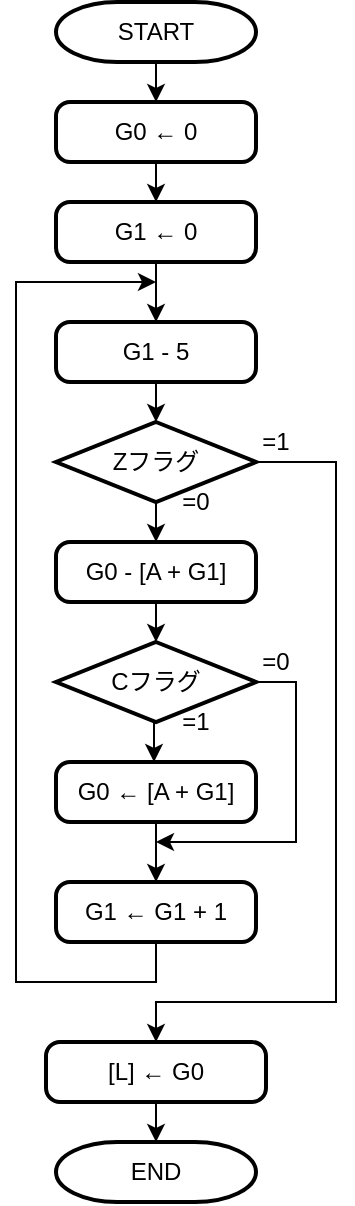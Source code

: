 <mxfile version="14.1.8" type="device"><diagram id="C5RBs43oDa-KdzZeNtuy" name="Page-1"><mxGraphModel dx="946" dy="632" grid="1" gridSize="10" guides="1" tooltips="1" connect="1" arrows="1" fold="1" page="1" pageScale="1" pageWidth="827" pageHeight="1169" math="0" shadow="0"><root><mxCell id="WIyWlLk6GJQsqaUBKTNV-0"/><mxCell id="WIyWlLk6GJQsqaUBKTNV-1" parent="WIyWlLk6GJQsqaUBKTNV-0"/><mxCell id="BvUQYlB5IQSUQrhlXHBE-12" style="edgeStyle=orthogonalEdgeStyle;rounded=0;orthogonalLoop=1;jettySize=auto;html=1;exitX=0.5;exitY=1;exitDx=0;exitDy=0;exitPerimeter=0;entryX=0.5;entryY=0;entryDx=0;entryDy=0;" parent="WIyWlLk6GJQsqaUBKTNV-1" source="BvUQYlB5IQSUQrhlXHBE-0" target="BvUQYlB5IQSUQrhlXHBE-1" edge="1"><mxGeometry relative="1" as="geometry"/></mxCell><mxCell id="BvUQYlB5IQSUQrhlXHBE-0" value="START" style="strokeWidth=2;html=1;shape=mxgraph.flowchart.terminator;whiteSpace=wrap;" parent="WIyWlLk6GJQsqaUBKTNV-1" vertex="1"><mxGeometry x="190" y="40" width="100" height="30" as="geometry"/></mxCell><mxCell id="BvUQYlB5IQSUQrhlXHBE-13" style="edgeStyle=orthogonalEdgeStyle;rounded=0;orthogonalLoop=1;jettySize=auto;html=1;exitX=0.5;exitY=1;exitDx=0;exitDy=0;entryX=0.5;entryY=0;entryDx=0;entryDy=0;" parent="WIyWlLk6GJQsqaUBKTNV-1" source="BvUQYlB5IQSUQrhlXHBE-1" target="c9UrBhZRI1Ck3v0BWUjR-0" edge="1"><mxGeometry relative="1" as="geometry"><mxPoint x="240" y="150" as="targetPoint"/></mxGeometry></mxCell><mxCell id="BvUQYlB5IQSUQrhlXHBE-1" value="G0 ← 0" style="rounded=1;whiteSpace=wrap;html=1;absoluteArcSize=1;arcSize=14;strokeWidth=2;" parent="WIyWlLk6GJQsqaUBKTNV-1" vertex="1"><mxGeometry x="190" y="90" width="100" height="30" as="geometry"/></mxCell><mxCell id="BvUQYlB5IQSUQrhlXHBE-15" style="edgeStyle=orthogonalEdgeStyle;rounded=0;orthogonalLoop=1;jettySize=auto;html=1;exitX=0.5;exitY=1;exitDx=0;exitDy=0;entryX=0.5;entryY=0;entryDx=0;entryDy=0;entryPerimeter=0;" parent="WIyWlLk6GJQsqaUBKTNV-1" source="BvUQYlB5IQSUQrhlXHBE-3" target="BvUQYlB5IQSUQrhlXHBE-5" edge="1"><mxGeometry relative="1" as="geometry"/></mxCell><mxCell id="BvUQYlB5IQSUQrhlXHBE-3" value="G1 - 5" style="rounded=1;whiteSpace=wrap;html=1;absoluteArcSize=1;arcSize=14;strokeWidth=2;" parent="WIyWlLk6GJQsqaUBKTNV-1" vertex="1"><mxGeometry x="190" y="200" width="100" height="30" as="geometry"/></mxCell><mxCell id="BvUQYlB5IQSUQrhlXHBE-14" style="edgeStyle=orthogonalEdgeStyle;rounded=0;orthogonalLoop=1;jettySize=auto;html=1;exitX=0.5;exitY=1;exitDx=0;exitDy=0;entryX=0.5;entryY=0;entryDx=0;entryDy=0;" parent="WIyWlLk6GJQsqaUBKTNV-1" source="c9UrBhZRI1Ck3v0BWUjR-0" target="BvUQYlB5IQSUQrhlXHBE-3" edge="1"><mxGeometry relative="1" as="geometry"><mxPoint x="240" y="180" as="sourcePoint"/></mxGeometry></mxCell><mxCell id="BvUQYlB5IQSUQrhlXHBE-16" style="edgeStyle=orthogonalEdgeStyle;rounded=0;orthogonalLoop=1;jettySize=auto;html=1;exitX=0.5;exitY=1;exitDx=0;exitDy=0;exitPerimeter=0;entryX=0.5;entryY=0;entryDx=0;entryDy=0;" parent="WIyWlLk6GJQsqaUBKTNV-1" source="BvUQYlB5IQSUQrhlXHBE-5" target="BvUQYlB5IQSUQrhlXHBE-6" edge="1"><mxGeometry relative="1" as="geometry"/></mxCell><mxCell id="BvUQYlB5IQSUQrhlXHBE-21" style="edgeStyle=orthogonalEdgeStyle;rounded=0;orthogonalLoop=1;jettySize=auto;html=1;exitX=1;exitY=0.5;exitDx=0;exitDy=0;exitPerimeter=0;entryX=0.5;entryY=0;entryDx=0;entryDy=0;" parent="WIyWlLk6GJQsqaUBKTNV-1" source="BvUQYlB5IQSUQrhlXHBE-5" target="BvUQYlB5IQSUQrhlXHBE-10" edge="1"><mxGeometry relative="1" as="geometry"><Array as="points"><mxPoint x="330" y="270"/><mxPoint x="330" y="540"/><mxPoint x="240" y="540"/></Array></mxGeometry></mxCell><mxCell id="BvUQYlB5IQSUQrhlXHBE-5" value="Zフラグ" style="strokeWidth=2;html=1;shape=mxgraph.flowchart.decision;whiteSpace=wrap;" parent="WIyWlLk6GJQsqaUBKTNV-1" vertex="1"><mxGeometry x="190" y="250" width="100" height="40" as="geometry"/></mxCell><mxCell id="BvUQYlB5IQSUQrhlXHBE-17" style="edgeStyle=orthogonalEdgeStyle;rounded=0;orthogonalLoop=1;jettySize=auto;html=1;exitX=0.5;exitY=1;exitDx=0;exitDy=0;entryX=0.5;entryY=0;entryDx=0;entryDy=0;" parent="WIyWlLk6GJQsqaUBKTNV-1" source="BvUQYlB5IQSUQrhlXHBE-6" edge="1"><mxGeometry relative="1" as="geometry"><mxPoint x="240" y="360" as="targetPoint"/></mxGeometry></mxCell><mxCell id="BvUQYlB5IQSUQrhlXHBE-6" value="G0 - [A + G1]" style="rounded=1;whiteSpace=wrap;html=1;absoluteArcSize=1;arcSize=14;strokeWidth=2;" parent="WIyWlLk6GJQsqaUBKTNV-1" vertex="1"><mxGeometry x="190" y="310" width="100" height="30" as="geometry"/></mxCell><mxCell id="BvUQYlB5IQSUQrhlXHBE-18" style="edgeStyle=orthogonalEdgeStyle;rounded=0;orthogonalLoop=1;jettySize=auto;html=1;exitX=0.5;exitY=1;exitDx=0;exitDy=0;entryX=0.5;entryY=0;entryDx=0;entryDy=0;" parent="WIyWlLk6GJQsqaUBKTNV-1" edge="1"><mxGeometry relative="1" as="geometry"><mxPoint x="239" y="400" as="sourcePoint"/><mxPoint x="239" y="420" as="targetPoint"/></mxGeometry></mxCell><mxCell id="BvUQYlB5IQSUQrhlXHBE-22" style="edgeStyle=orthogonalEdgeStyle;rounded=0;orthogonalLoop=1;jettySize=auto;html=1;exitX=0.5;exitY=1;exitDx=0;exitDy=0;entryX=0.5;entryY=0;entryDx=0;entryDy=0;entryPerimeter=0;" parent="WIyWlLk6GJQsqaUBKTNV-1" source="BvUQYlB5IQSUQrhlXHBE-10" target="BvUQYlB5IQSUQrhlXHBE-11" edge="1"><mxGeometry relative="1" as="geometry"/></mxCell><mxCell id="BvUQYlB5IQSUQrhlXHBE-10" value="[L] ← G0" style="rounded=1;whiteSpace=wrap;html=1;absoluteArcSize=1;arcSize=14;strokeWidth=2;" parent="WIyWlLk6GJQsqaUBKTNV-1" vertex="1"><mxGeometry x="185" y="560" width="110" height="30" as="geometry"/></mxCell><mxCell id="BvUQYlB5IQSUQrhlXHBE-11" value="END" style="strokeWidth=2;html=1;shape=mxgraph.flowchart.terminator;whiteSpace=wrap;" parent="WIyWlLk6GJQsqaUBKTNV-1" vertex="1"><mxGeometry x="190" y="610" width="100" height="30" as="geometry"/></mxCell><mxCell id="BvUQYlB5IQSUQrhlXHBE-23" value="=1" style="text;html=1;strokeColor=none;fillColor=none;align=center;verticalAlign=middle;whiteSpace=wrap;rounded=0;" parent="WIyWlLk6GJQsqaUBKTNV-1" vertex="1"><mxGeometry x="280" y="250" width="40" height="20" as="geometry"/></mxCell><mxCell id="BvUQYlB5IQSUQrhlXHBE-24" value="=0" style="text;html=1;strokeColor=none;fillColor=none;align=center;verticalAlign=middle;whiteSpace=wrap;rounded=0;" parent="WIyWlLk6GJQsqaUBKTNV-1" vertex="1"><mxGeometry x="240" y="280" width="40" height="20" as="geometry"/></mxCell><mxCell id="c9UrBhZRI1Ck3v0BWUjR-0" value="G1&amp;nbsp;← 0" style="rounded=1;whiteSpace=wrap;html=1;absoluteArcSize=1;arcSize=14;strokeWidth=2;" parent="WIyWlLk6GJQsqaUBKTNV-1" vertex="1"><mxGeometry x="190" y="140" width="100" height="30" as="geometry"/></mxCell><mxCell id="c9UrBhZRI1Ck3v0BWUjR-9" style="edgeStyle=orthogonalEdgeStyle;rounded=0;orthogonalLoop=1;jettySize=auto;html=1;exitX=1;exitY=0.5;exitDx=0;exitDy=0;exitPerimeter=0;" parent="WIyWlLk6GJQsqaUBKTNV-1" source="c9UrBhZRI1Ck3v0BWUjR-1" edge="1"><mxGeometry relative="1" as="geometry"><mxPoint x="240" y="460" as="targetPoint"/><Array as="points"><mxPoint x="310" y="380"/><mxPoint x="310" y="460"/><mxPoint x="240" y="460"/></Array></mxGeometry></mxCell><mxCell id="c9UrBhZRI1Ck3v0BWUjR-1" value="Cフラグ" style="strokeWidth=2;html=1;shape=mxgraph.flowchart.decision;whiteSpace=wrap;" parent="WIyWlLk6GJQsqaUBKTNV-1" vertex="1"><mxGeometry x="190" y="360" width="100" height="40" as="geometry"/></mxCell><mxCell id="c9UrBhZRI1Ck3v0BWUjR-7" style="edgeStyle=orthogonalEdgeStyle;rounded=0;orthogonalLoop=1;jettySize=auto;html=1;exitX=0.5;exitY=1;exitDx=0;exitDy=0;entryX=0.5;entryY=0;entryDx=0;entryDy=0;" parent="WIyWlLk6GJQsqaUBKTNV-1" source="c9UrBhZRI1Ck3v0BWUjR-2" target="c9UrBhZRI1Ck3v0BWUjR-5" edge="1"><mxGeometry relative="1" as="geometry"/></mxCell><mxCell id="c9UrBhZRI1Ck3v0BWUjR-2" value="G0 ← [A + G1]" style="rounded=1;whiteSpace=wrap;html=1;absoluteArcSize=1;arcSize=14;strokeWidth=2;" parent="WIyWlLk6GJQsqaUBKTNV-1" vertex="1"><mxGeometry x="190" y="420" width="100" height="30" as="geometry"/></mxCell><mxCell id="c9UrBhZRI1Ck3v0BWUjR-8" style="edgeStyle=orthogonalEdgeStyle;rounded=0;orthogonalLoop=1;jettySize=auto;html=1;exitX=0.5;exitY=1;exitDx=0;exitDy=0;" parent="WIyWlLk6GJQsqaUBKTNV-1" source="c9UrBhZRI1Ck3v0BWUjR-5" edge="1"><mxGeometry relative="1" as="geometry"><mxPoint x="240" y="180" as="targetPoint"/><Array as="points"><mxPoint x="240" y="530"/><mxPoint x="170" y="530"/><mxPoint x="170" y="180"/></Array></mxGeometry></mxCell><mxCell id="c9UrBhZRI1Ck3v0BWUjR-5" value="G1 ← G1 + 1" style="rounded=1;whiteSpace=wrap;html=1;absoluteArcSize=1;arcSize=14;strokeWidth=2;" parent="WIyWlLk6GJQsqaUBKTNV-1" vertex="1"><mxGeometry x="190" y="480" width="100" height="30" as="geometry"/></mxCell><mxCell id="c9UrBhZRI1Ck3v0BWUjR-6" value="=0" style="text;html=1;strokeColor=none;fillColor=none;align=center;verticalAlign=middle;whiteSpace=wrap;rounded=0;" parent="WIyWlLk6GJQsqaUBKTNV-1" vertex="1"><mxGeometry x="280" y="360" width="40" height="20" as="geometry"/></mxCell><mxCell id="c9UrBhZRI1Ck3v0BWUjR-10" value="=1" style="text;html=1;strokeColor=none;fillColor=none;align=center;verticalAlign=middle;whiteSpace=wrap;rounded=0;" parent="WIyWlLk6GJQsqaUBKTNV-1" vertex="1"><mxGeometry x="240" y="390" width="40" height="20" as="geometry"/></mxCell></root></mxGraphModel></diagram></mxfile>